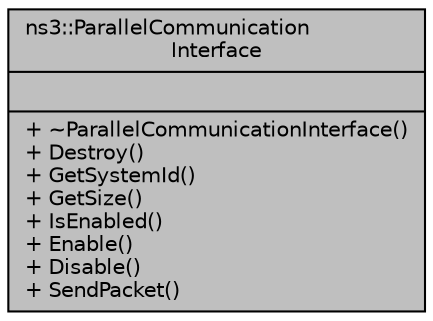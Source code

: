 digraph "ns3::ParallelCommunicationInterface"
{
  edge [fontname="Helvetica",fontsize="10",labelfontname="Helvetica",labelfontsize="10"];
  node [fontname="Helvetica",fontsize="10",shape=record];
  Node1 [label="{ns3::ParallelCommunication\lInterface\n||+ ~ParallelCommunicationInterface()\l+ Destroy()\l+ GetSystemId()\l+ GetSize()\l+ IsEnabled()\l+ Enable()\l+ Disable()\l+ SendPacket()\l}",height=0.2,width=0.4,color="black", fillcolor="grey75", style="filled", fontcolor="black"];
}
